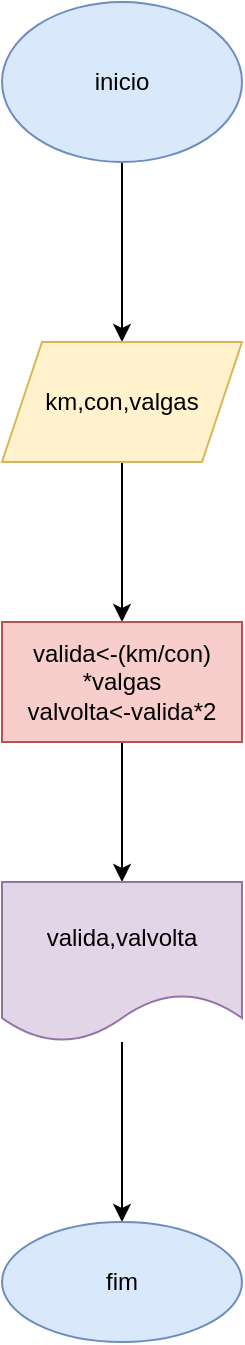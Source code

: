 <mxfile version="18.0.2" type="github">
  <diagram id="p-zMCUHrjdAfBnzh9_-T" name="Page-1">
    <mxGraphModel dx="460" dy="784" grid="1" gridSize="10" guides="1" tooltips="1" connect="1" arrows="1" fold="1" page="1" pageScale="1" pageWidth="827" pageHeight="1169" math="0" shadow="0">
      <root>
        <mxCell id="0" />
        <mxCell id="1" parent="0" />
        <mxCell id="yIdZw0cjp2BXO5e-bmSs-3" value="" style="edgeStyle=orthogonalEdgeStyle;rounded=0;orthogonalLoop=1;jettySize=auto;html=1;" edge="1" parent="1" source="yIdZw0cjp2BXO5e-bmSs-1" target="yIdZw0cjp2BXO5e-bmSs-2">
          <mxGeometry relative="1" as="geometry" />
        </mxCell>
        <mxCell id="yIdZw0cjp2BXO5e-bmSs-1" value="inicio" style="ellipse;whiteSpace=wrap;html=1;fillColor=#dae8fc;strokeColor=#6c8ebf;" vertex="1" parent="1">
          <mxGeometry x="10" y="10" width="120" height="80" as="geometry" />
        </mxCell>
        <mxCell id="yIdZw0cjp2BXO5e-bmSs-6" value="" style="edgeStyle=orthogonalEdgeStyle;rounded=0;orthogonalLoop=1;jettySize=auto;html=1;" edge="1" parent="1" source="yIdZw0cjp2BXO5e-bmSs-2" target="yIdZw0cjp2BXO5e-bmSs-5">
          <mxGeometry relative="1" as="geometry" />
        </mxCell>
        <mxCell id="yIdZw0cjp2BXO5e-bmSs-2" value="km,con,valgas" style="shape=parallelogram;perimeter=parallelogramPerimeter;whiteSpace=wrap;html=1;fixedSize=1;fillColor=#fff2cc;strokeColor=#d6b656;" vertex="1" parent="1">
          <mxGeometry x="10" y="180" width="120" height="60" as="geometry" />
        </mxCell>
        <mxCell id="yIdZw0cjp2BXO5e-bmSs-8" value="" style="edgeStyle=orthogonalEdgeStyle;rounded=0;orthogonalLoop=1;jettySize=auto;html=1;" edge="1" parent="1" source="yIdZw0cjp2BXO5e-bmSs-5" target="yIdZw0cjp2BXO5e-bmSs-7">
          <mxGeometry relative="1" as="geometry" />
        </mxCell>
        <mxCell id="yIdZw0cjp2BXO5e-bmSs-5" value="valida&amp;lt;-(km/con) *valgas&lt;br&gt;valvolta&amp;lt;-valida*2" style="whiteSpace=wrap;html=1;fillColor=#f8cecc;strokeColor=#b85450;" vertex="1" parent="1">
          <mxGeometry x="10" y="320" width="120" height="60" as="geometry" />
        </mxCell>
        <mxCell id="yIdZw0cjp2BXO5e-bmSs-10" value="" style="edgeStyle=orthogonalEdgeStyle;rounded=0;orthogonalLoop=1;jettySize=auto;html=1;" edge="1" parent="1" source="yIdZw0cjp2BXO5e-bmSs-7" target="yIdZw0cjp2BXO5e-bmSs-9">
          <mxGeometry relative="1" as="geometry" />
        </mxCell>
        <mxCell id="yIdZw0cjp2BXO5e-bmSs-7" value="valida,valvolta" style="shape=document;whiteSpace=wrap;html=1;boundedLbl=1;fillColor=#e1d5e7;strokeColor=#9673a6;" vertex="1" parent="1">
          <mxGeometry x="10" y="450" width="120" height="80" as="geometry" />
        </mxCell>
        <mxCell id="yIdZw0cjp2BXO5e-bmSs-9" value="fim" style="ellipse;whiteSpace=wrap;html=1;fillColor=#dae8fc;strokeColor=#6c8ebf;" vertex="1" parent="1">
          <mxGeometry x="10" y="620" width="120" height="60" as="geometry" />
        </mxCell>
      </root>
    </mxGraphModel>
  </diagram>
</mxfile>
